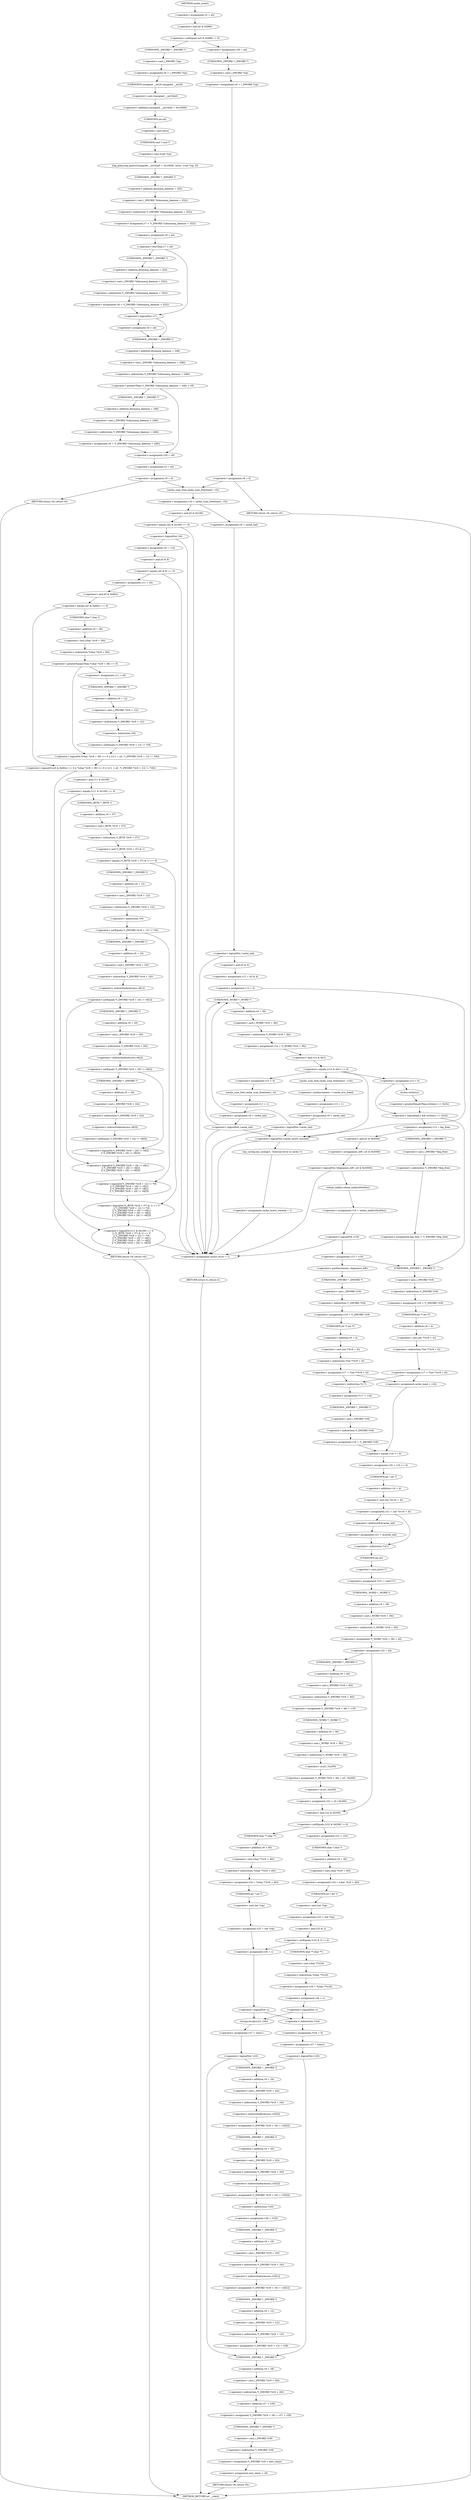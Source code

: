 digraph cache_insert {  
"1000156" [label = "(<operator>.assignment,v5 = a5)" ]
"1000160" [label = "(<operator>.notEquals,(a5 & 0x980) != 0)" ]
"1000161" [label = "(<operator>.and,a5 & 0x980)" ]
"1000166" [label = "(<operator>.assignment,v6 = (_DWORD *)cp)" ]
"1000168" [label = "(<operator>.cast,(_DWORD *)cp)" ]
"1000169" [label = "(UNKNOWN,_DWORD *,_DWORD *)" ]
"1000171" [label = "(log_query,log_query((unsigned __int16)a5 + 0x10000, (int)s, (void *)cp, 0))" ]
"1000172" [label = "(<operator>.addition,(unsigned __int16)a5 + 0x10000)" ]
"1000173" [label = "(<operator>.cast,(unsigned __int16)a5)" ]
"1000174" [label = "(UNKNOWN,unsigned __int16,unsigned __int16)" ]
"1000177" [label = "(<operator>.cast,(int)s)" ]
"1000178" [label = "(UNKNOWN,int,int)" ]
"1000180" [label = "(<operator>.cast,(void *)cp)" ]
"1000181" [label = "(UNKNOWN,void *,void *)" ]
"1000184" [label = "(<operator>.assignment,v7 = *(_DWORD *)(dnsmasq_daemon + 252))" ]
"1000186" [label = "(<operator>.indirection,*(_DWORD *)(dnsmasq_daemon + 252))" ]
"1000187" [label = "(<operator>.cast,(_DWORD *)(dnsmasq_daemon + 252))" ]
"1000188" [label = "(UNKNOWN,_DWORD *,_DWORD *)" ]
"1000189" [label = "(<operator>.addition,dnsmasq_daemon + 252)" ]
"1000192" [label = "(<operator>.assignment,v8 = a4)" ]
"1000196" [label = "(<operator>.lessThan,v7 < a4)" ]
"1000199" [label = "(<operator>.assignment,v8 = *(_DWORD *)(dnsmasq_daemon + 252))" ]
"1000201" [label = "(<operator>.indirection,*(_DWORD *)(dnsmasq_daemon + 252))" ]
"1000202" [label = "(<operator>.cast,(_DWORD *)(dnsmasq_daemon + 252))" ]
"1000203" [label = "(UNKNOWN,_DWORD *,_DWORD *)" ]
"1000204" [label = "(<operator>.addition,dnsmasq_daemon + 252)" ]
"1000208" [label = "(<operator>.logicalNot,!v7)" ]
"1000210" [label = "(<operator>.assignment,v8 = a4)" ]
"1000214" [label = "(<operator>.greaterThan,*(_DWORD *)(dnsmasq_daemon + 248) > v8)" ]
"1000215" [label = "(<operator>.indirection,*(_DWORD *)(dnsmasq_daemon + 248))" ]
"1000216" [label = "(<operator>.cast,(_DWORD *)(dnsmasq_daemon + 248))" ]
"1000217" [label = "(UNKNOWN,_DWORD *,_DWORD *)" ]
"1000218" [label = "(<operator>.addition,dnsmasq_daemon + 248)" ]
"1000222" [label = "(<operator>.assignment,v8 = *(_DWORD *)(dnsmasq_daemon + 248))" ]
"1000224" [label = "(<operator>.indirection,*(_DWORD *)(dnsmasq_daemon + 248))" ]
"1000225" [label = "(<operator>.cast,(_DWORD *)(dnsmasq_daemon + 248))" ]
"1000226" [label = "(UNKNOWN,_DWORD *,_DWORD *)" ]
"1000227" [label = "(<operator>.addition,dnsmasq_daemon + 248)" ]
"1000230" [label = "(<operator>.assignment,v29 = v8)" ]
"1000233" [label = "(<operator>.assignment,v5 = a5)" ]
"1000236" [label = "(<operator>.assignment,v9 = 0)" ]
"1000241" [label = "(RETURN,return v9;,return v9;)" ]
"1000245" [label = "(<operator>.assignment,v29 = a4)" ]
"1000248" [label = "(<operator>.assignment,v6 = (_DWORD *)cp)" ]
"1000250" [label = "(<operator>.cast,(_DWORD *)cp)" ]
"1000251" [label = "(UNKNOWN,_DWORD *,_DWORD *)" ]
"1000253" [label = "(<operator>.assignment,v9 = 0)" ]
"1000258" [label = "(RETURN,return v9;,return v9;)" ]
"1000260" [label = "(<operator>.assignment,v10 = cache_scan_free(time1, v5))" ]
"1000262" [label = "(cache_scan_free,cache_scan_free(time1, v5))" ]
"1000269" [label = "(<operator>.equals,(a5 & 0x180) == 0)" ]
"1000270" [label = "(<operator>.and,a5 & 0x180)" ]
"1000276" [label = "(<operator>.logicalNot,!v6)" ]
"1000279" [label = "(<operator>.assignment,v9 = v10)" ]
"1000283" [label = "(<operator>.equals,(a5 & 8) == 0)" ]
"1000284" [label = "(<operator>.and,a5 & 8)" ]
"1000289" [label = "(<operator>.assignment,v11 = a5)" ]
"1000293" [label = "(<operator>.logicalOr,(a5 & 0x80u) == 0 || *(char *)(v9 + 36) >= 0 || (v11 = a5, *(_DWORD *)(v9 + 12) != *v6))" ]
"1000294" [label = "(<operator>.equals,(a5 & 0x80u) == 0)" ]
"1000295" [label = "(<operator>.and,a5 & 0x80u)" ]
"1000299" [label = "(<operator>.logicalOr,*(char *)(v9 + 36) >= 0 || (v11 = a5, *(_DWORD *)(v9 + 12) != *v6))" ]
"1000300" [label = "(<operator>.greaterEqualsThan,*(char *)(v9 + 36) >= 0)" ]
"1000301" [label = "(<operator>.indirection,*(char *)(v9 + 36))" ]
"1000302" [label = "(<operator>.cast,(char *)(v9 + 36))" ]
"1000303" [label = "(UNKNOWN,char *,char *)" ]
"1000304" [label = "(<operator>.addition,v9 + 36)" ]
"1000309" [label = "(<operator>.assignment,v11 = a5)" ]
"1000312" [label = "(<operator>.notEquals,*(_DWORD *)(v9 + 12) != *v6)" ]
"1000313" [label = "(<operator>.indirection,*(_DWORD *)(v9 + 12))" ]
"1000314" [label = "(<operator>.cast,(_DWORD *)(v9 + 12))" ]
"1000315" [label = "(UNKNOWN,_DWORD *,_DWORD *)" ]
"1000316" [label = "(<operator>.addition,v9 + 12)" ]
"1000319" [label = "(<operator>.indirection,*v6)" ]
"1000323" [label = "(<operator>.logicalOr,(v11 & 0x100) == 0\n        || (*(_BYTE *)(v9 + 37) & 1) == 0\n        || *(_DWORD *)(v9 + 12) != *v6\n        || *(_DWORD *)(v9 + 16) != v6[1]\n        || *(_DWORD *)(v9 + 20) != v6[2]\n        || *(_DWORD *)(v9 + 24) != v6[3])" ]
"1000324" [label = "(<operator>.equals,(v11 & 0x100) == 0)" ]
"1000325" [label = "(<operator>.and,v11 & 0x100)" ]
"1000329" [label = "(<operator>.logicalOr,(*(_BYTE *)(v9 + 37) & 1) == 0\n        || *(_DWORD *)(v9 + 12) != *v6\n        || *(_DWORD *)(v9 + 16) != v6[1]\n        || *(_DWORD *)(v9 + 20) != v6[2]\n        || *(_DWORD *)(v9 + 24) != v6[3])" ]
"1000330" [label = "(<operator>.equals,(*(_BYTE *)(v9 + 37) & 1) == 0)" ]
"1000331" [label = "(<operator>.and,*(_BYTE *)(v9 + 37) & 1)" ]
"1000332" [label = "(<operator>.indirection,*(_BYTE *)(v9 + 37))" ]
"1000333" [label = "(<operator>.cast,(_BYTE *)(v9 + 37))" ]
"1000334" [label = "(UNKNOWN,_BYTE *,_BYTE *)" ]
"1000335" [label = "(<operator>.addition,v9 + 37)" ]
"1000340" [label = "(<operator>.logicalOr,*(_DWORD *)(v9 + 12) != *v6\n        || *(_DWORD *)(v9 + 16) != v6[1]\n        || *(_DWORD *)(v9 + 20) != v6[2]\n        || *(_DWORD *)(v9 + 24) != v6[3])" ]
"1000341" [label = "(<operator>.notEquals,*(_DWORD *)(v9 + 12) != *v6)" ]
"1000342" [label = "(<operator>.indirection,*(_DWORD *)(v9 + 12))" ]
"1000343" [label = "(<operator>.cast,(_DWORD *)(v9 + 12))" ]
"1000344" [label = "(UNKNOWN,_DWORD *,_DWORD *)" ]
"1000345" [label = "(<operator>.addition,v9 + 12)" ]
"1000348" [label = "(<operator>.indirection,*v6)" ]
"1000350" [label = "(<operator>.logicalOr,*(_DWORD *)(v9 + 16) != v6[1]\n        || *(_DWORD *)(v9 + 20) != v6[2]\n        || *(_DWORD *)(v9 + 24) != v6[3])" ]
"1000351" [label = "(<operator>.notEquals,*(_DWORD *)(v9 + 16) != v6[1])" ]
"1000352" [label = "(<operator>.indirection,*(_DWORD *)(v9 + 16))" ]
"1000353" [label = "(<operator>.cast,(_DWORD *)(v9 + 16))" ]
"1000354" [label = "(UNKNOWN,_DWORD *,_DWORD *)" ]
"1000355" [label = "(<operator>.addition,v9 + 16)" ]
"1000358" [label = "(<operator>.indirectIndexAccess,v6[1])" ]
"1000361" [label = "(<operator>.logicalOr,*(_DWORD *)(v9 + 20) != v6[2]\n        || *(_DWORD *)(v9 + 24) != v6[3])" ]
"1000362" [label = "(<operator>.notEquals,*(_DWORD *)(v9 + 20) != v6[2])" ]
"1000363" [label = "(<operator>.indirection,*(_DWORD *)(v9 + 20))" ]
"1000364" [label = "(<operator>.cast,(_DWORD *)(v9 + 20))" ]
"1000365" [label = "(UNKNOWN,_DWORD *,_DWORD *)" ]
"1000366" [label = "(<operator>.addition,v9 + 20)" ]
"1000369" [label = "(<operator>.indirectIndexAccess,v6[2])" ]
"1000372" [label = "(<operator>.notEquals,*(_DWORD *)(v9 + 24) != v6[3])" ]
"1000373" [label = "(<operator>.indirection,*(_DWORD *)(v9 + 24))" ]
"1000374" [label = "(<operator>.cast,(_DWORD *)(v9 + 24))" ]
"1000375" [label = "(UNKNOWN,_DWORD *,_DWORD *)" ]
"1000376" [label = "(<operator>.addition,v9 + 24)" ]
"1000379" [label = "(<operator>.indirectIndexAccess,v6[3])" ]
"1000384" [label = "(RETURN,return v9;,return v9;)" ]
"1000386" [label = "(<operator>.assignment,v9 = cache_tail)" ]
"1000390" [label = "(<operator>.logicalNot,!cache_tail)" ]
"1000393" [label = "(<operator>.assignment,v12 = a5 & 4)" ]
"1000395" [label = "(<operator>.and,a5 & 4)" ]
"1000398" [label = "(<operator>.assignment,v13 = 0)" ]
"1000404" [label = "(<operator>.assignment,v14 = *(_WORD *)(v9 + 36))" ]
"1000406" [label = "(<operator>.indirection,*(_WORD *)(v9 + 36))" ]
"1000407" [label = "(<operator>.cast,(_WORD *)(v9 + 36))" ]
"1000408" [label = "(UNKNOWN,_WORD *,_WORD *)" ]
"1000409" [label = "(<operator>.addition,v9 + 36)" ]
"1000413" [label = "(<operator>.equals,(v14 & 0xC) == 0)" ]
"1000414" [label = "(<operator>.and,v14 & 0xC)" ]
"1000419" [label = "(<operator>.assignment,v15 = 0)" ]
"1000423" [label = "(<operator>.logicalAnd,s && strlen(s) >= 0x32)" ]
"1000425" [label = "(<operator>.greaterEqualsThan,strlen(s) >= 0x32)" ]
"1000426" [label = "(strlen,strlen(s))" ]
"1000430" [label = "(<operator>.assignment,v15 = big_free)" ]
"1000436" [label = "(<operator>.assignment,big_free = *(_DWORD *)big_free)" ]
"1000438" [label = "(<operator>.indirection,*(_DWORD *)big_free)" ]
"1000439" [label = "(<operator>.cast,(_DWORD *)big_free)" ]
"1000440" [label = "(UNKNOWN,_DWORD *,_DWORD *)" ]
"1000445" [label = "(<operator>.logicalNot,!(bignames_left | a5 & 0x5000))" ]
"1000446" [label = "(<operator>.or,bignames_left | a5 & 0x5000)" ]
"1000448" [label = "(<operator>.and,a5 & 0x5000)" ]
"1000452" [label = "(<operator>.assignment,v19 = whine_malloc(0x404u))" ]
"1000454" [label = "(whine_malloc,whine_malloc(0x404u))" ]
"1000457" [label = "(<operator>.logicalNot,!v19)" ]
"1000460" [label = "(<operator>.assignment,v15 = v19)" ]
"1000466" [label = "(<operator>.preDecrement,--bignames_left)" ]
"1000468" [label = "(<operator>.assignment,v16 = *(_DWORD *)v9)" ]
"1000470" [label = "(<operator>.indirection,*(_DWORD *)v9)" ]
"1000471" [label = "(<operator>.cast,(_DWORD *)v9)" ]
"1000472" [label = "(UNKNOWN,_DWORD *,_DWORD *)" ]
"1000474" [label = "(<operator>.assignment,v17 = *(int **)(v9 + 4))" ]
"1000476" [label = "(<operator>.indirection,*(int **)(v9 + 4))" ]
"1000477" [label = "(<operator>.cast,(int **)(v9 + 4))" ]
"1000478" [label = "(UNKNOWN,int **,int **)" ]
"1000479" [label = "(<operator>.addition,v9 + 4)" ]
"1000486" [label = "(<operator>.assignment,v16 = *(_DWORD *)v9)" ]
"1000488" [label = "(<operator>.indirection,*(_DWORD *)v9)" ]
"1000489" [label = "(<operator>.cast,(_DWORD *)v9)" ]
"1000490" [label = "(UNKNOWN,_DWORD *,_DWORD *)" ]
"1000492" [label = "(<operator>.assignment,v17 = *(int **)(v9 + 4))" ]
"1000494" [label = "(<operator>.indirection,*(int **)(v9 + 4))" ]
"1000495" [label = "(<operator>.cast,(int **)(v9 + 4))" ]
"1000496" [label = "(UNKNOWN,int **,int **)" ]
"1000497" [label = "(<operator>.addition,v9 + 4)" ]
"1000504" [label = "(<operator>.assignment,*v17 = v16)" ]
"1000505" [label = "(<operator>.indirection,*v17)" ]
"1000508" [label = "(<operator>.assignment,v16 = *(_DWORD *)v9)" ]
"1000510" [label = "(<operator>.indirection,*(_DWORD *)v9)" ]
"1000511" [label = "(<operator>.cast,(_DWORD *)v9)" ]
"1000512" [label = "(UNKNOWN,_DWORD *,_DWORD *)" ]
"1000516" [label = "(<operator>.assignment,cache_head = v16)" ]
"1000520" [label = "(<operator>.assignment,v20 = v16 == 0)" ]
"1000522" [label = "(<operator>.equals,v16 == 0)" ]
"1000525" [label = "(<operator>.assignment,v21 = (int *)(v16 + 4))" ]
"1000527" [label = "(<operator>.cast,(int *)(v16 + 4))" ]
"1000528" [label = "(UNKNOWN,int *,int *)" ]
"1000529" [label = "(<operator>.addition,v16 + 4)" ]
"1000534" [label = "(<operator>.assignment,v21 = &cache_tail)" ]
"1000536" [label = "(<operator>.addressOf,&cache_tail)" ]
"1000538" [label = "(<operator>.assignment,*v21 = (int)v17)" ]
"1000539" [label = "(<operator>.indirection,*v21)" ]
"1000541" [label = "(<operator>.cast,(int)v17)" ]
"1000542" [label = "(UNKNOWN,int,int)" ]
"1000544" [label = "(<operator>.assignment,*(_WORD *)(v9 + 36) = a5)" ]
"1000545" [label = "(<operator>.indirection,*(_WORD *)(v9 + 36))" ]
"1000546" [label = "(<operator>.cast,(_WORD *)(v9 + 36))" ]
"1000547" [label = "(UNKNOWN,_WORD *,_WORD *)" ]
"1000548" [label = "(<operator>.addition,v9 + 36)" ]
"1000552" [label = "(<operator>.assignment,v22 = a5)" ]
"1000558" [label = "(<operator>.assignment,*(_DWORD *)(v9 + 40) = v15)" ]
"1000559" [label = "(<operator>.indirection,*(_DWORD *)(v9 + 40))" ]
"1000560" [label = "(<operator>.cast,(_DWORD *)(v9 + 40))" ]
"1000561" [label = "(UNKNOWN,_DWORD *,_DWORD *)" ]
"1000562" [label = "(<operator>.addition,v9 + 40)" ]
"1000566" [label = "(<operator>.assignment,*(_WORD *)(v9 + 36) = a5 | 0x200)" ]
"1000567" [label = "(<operator>.indirection,*(_WORD *)(v9 + 36))" ]
"1000568" [label = "(<operator>.cast,(_WORD *)(v9 + 36))" ]
"1000569" [label = "(UNKNOWN,_WORD *,_WORD *)" ]
"1000570" [label = "(<operator>.addition,v9 + 36)" ]
"1000573" [label = "(<operator>.or,a5 | 0x200)" ]
"1000576" [label = "(<operator>.assignment,v22 = a5 | 0x200)" ]
"1000578" [label = "(<operator>.or,a5 | 0x200)" ]
"1000582" [label = "(<operator>.notEquals,(v22 & 0x200) != 0)" ]
"1000583" [label = "(<operator>.and,v22 & 0x200)" ]
"1000588" [label = "(<operator>.assignment,v24 = *(char **)(v9 + 40))" ]
"1000590" [label = "(<operator>.indirection,*(char **)(v9 + 40))" ]
"1000591" [label = "(<operator>.cast,(char **)(v9 + 40))" ]
"1000592" [label = "(UNKNOWN,char **,char **)" ]
"1000593" [label = "(<operator>.addition,v9 + 40)" ]
"1000596" [label = "(<operator>.assignment,v25 = (int *)cp)" ]
"1000598" [label = "(<operator>.cast,(int *)cp)" ]
"1000599" [label = "(UNKNOWN,int *,int *)" ]
"1000603" [label = "(<operator>.assignment,v23 = v22)" ]
"1000606" [label = "(<operator>.assignment,v24 = (char *)(v9 + 40))" ]
"1000608" [label = "(<operator>.cast,(char *)(v9 + 40))" ]
"1000609" [label = "(UNKNOWN,char *,char *)" ]
"1000610" [label = "(<operator>.addition,v9 + 40)" ]
"1000613" [label = "(<operator>.assignment,v25 = (int *)cp)" ]
"1000615" [label = "(<operator>.cast,(int *)cp)" ]
"1000616" [label = "(UNKNOWN,int *,int *)" ]
"1000619" [label = "(<operator>.notEquals,(v23 & 2) != 0)" ]
"1000620" [label = "(<operator>.and,v23 & 2)" ]
"1000625" [label = "(<operator>.assignment,v24 = *(char **)v24)" ]
"1000627" [label = "(<operator>.indirection,*(char **)v24)" ]
"1000628" [label = "(<operator>.cast,(char **)v24)" ]
"1000629" [label = "(UNKNOWN,char **,char **)" ]
"1000631" [label = "(<operator>.assignment,v26 = s)" ]
"1000635" [label = "(<operator>.logicalNot,!s)" ]
"1000639" [label = "(<operator>.assignment,*v24 = 0)" ]
"1000640" [label = "(<operator>.indirection,*v24)" ]
"1000643" [label = "(<operator>.assignment,v27 = time1)" ]
"1000647" [label = "(<operator>.logicalNot,!v25)" ]
"1000651" [label = "(<operator>.assignment,*(_DWORD *)(v9 + 28) = v27 + v29)" ]
"1000652" [label = "(<operator>.indirection,*(_DWORD *)(v9 + 28))" ]
"1000653" [label = "(<operator>.cast,(_DWORD *)(v9 + 28))" ]
"1000654" [label = "(UNKNOWN,_DWORD *,_DWORD *)" ]
"1000655" [label = "(<operator>.addition,v9 + 28)" ]
"1000658" [label = "(<operator>.addition,v27 + v29)" ]
"1000661" [label = "(<operator>.assignment,*(_DWORD *)v9 = new_chain)" ]
"1000662" [label = "(<operator>.indirection,*(_DWORD *)v9)" ]
"1000663" [label = "(<operator>.cast,(_DWORD *)v9)" ]
"1000664" [label = "(UNKNOWN,_DWORD *,_DWORD *)" ]
"1000667" [label = "(<operator>.assignment,new_chain = v9)" ]
"1000670" [label = "(RETURN,return v9;,return v9;)" ]
"1000673" [label = "(<operator>.assignment,*(_DWORD *)(v9 + 24) = v25[3])" ]
"1000674" [label = "(<operator>.indirection,*(_DWORD *)(v9 + 24))" ]
"1000675" [label = "(<operator>.cast,(_DWORD *)(v9 + 24))" ]
"1000676" [label = "(UNKNOWN,_DWORD *,_DWORD *)" ]
"1000677" [label = "(<operator>.addition,v9 + 24)" ]
"1000680" [label = "(<operator>.indirectIndexAccess,v25[3])" ]
"1000683" [label = "(<operator>.assignment,*(_DWORD *)(v9 + 20) = v25[2])" ]
"1000684" [label = "(<operator>.indirection,*(_DWORD *)(v9 + 20))" ]
"1000685" [label = "(<operator>.cast,(_DWORD *)(v9 + 20))" ]
"1000686" [label = "(UNKNOWN,_DWORD *,_DWORD *)" ]
"1000687" [label = "(<operator>.addition,v9 + 20)" ]
"1000690" [label = "(<operator>.indirectIndexAccess,v25[2])" ]
"1000693" [label = "(<operator>.assignment,v28 = *v25)" ]
"1000695" [label = "(<operator>.indirection,*v25)" ]
"1000697" [label = "(<operator>.assignment,*(_DWORD *)(v9 + 16) = v25[1])" ]
"1000698" [label = "(<operator>.indirection,*(_DWORD *)(v9 + 16))" ]
"1000699" [label = "(<operator>.cast,(_DWORD *)(v9 + 16))" ]
"1000700" [label = "(UNKNOWN,_DWORD *,_DWORD *)" ]
"1000701" [label = "(<operator>.addition,v9 + 16)" ]
"1000704" [label = "(<operator>.indirectIndexAccess,v25[1])" ]
"1000707" [label = "(<operator>.assignment,*(_DWORD *)(v9 + 12) = v28)" ]
"1000708" [label = "(<operator>.indirection,*(_DWORD *)(v9 + 12))" ]
"1000709" [label = "(<operator>.cast,(_DWORD *)(v9 + 12))" ]
"1000710" [label = "(UNKNOWN,_DWORD *,_DWORD *)" ]
"1000711" [label = "(<operator>.addition,v9 + 12)" ]
"1000717" [label = "(strcpy,strcpy(v24, v26))" ]
"1000720" [label = "(<operator>.assignment,v27 = time1)" ]
"1000724" [label = "(<operator>.logicalNot,!v25)" ]
"1000728" [label = "(<operator>.assignment,v26 = s)" ]
"1000732" [label = "(<operator>.logicalNot,!s)" ]
"1000742" [label = "(cache_scan_free,cache_scan_free(time1, v14))" ]
"1000745" [label = "(<operator>.preIncrement,++cache_live_freed)" ]
"1000747" [label = "(<operator>.assignment,v13 = 1)" ]
"1000750" [label = "(<operator>.assignment,v9 = cache_tail)" ]
"1000754" [label = "(<operator>.logicalNot,!cache_tail)" ]
"1000759" [label = "(<operator>.assignment,v13 = 0)" ]
"1000762" [label = "(cache_scan_free,cache_scan_free(time1, 0))" ]
"1000765" [label = "(<operator>.assignment,v12 = 1)" ]
"1000768" [label = "(<operator>.assignment,v9 = cache_tail)" ]
"1000772" [label = "(<operator>.logicalNot,!cache_tail)" ]
"1000776" [label = "(<operator>.logicalNot,!cache_insert_warned)" ]
"1000779" [label = "(my_syslog,my_syslog(3, \"Internal error in cache.\"))" ]
"1000782" [label = "(<operator>.assignment,cache_insert_warned = 1)" ]
"1000786" [label = "(<operator>.assignment,insert_error = 1)" ]
"1000789" [label = "(RETURN,return 0;,return 0;)" ]
"1000125" [label = "(METHOD,cache_insert)" ]
"1000791" [label = "(METHOD_RETURN,int __cdecl)" ]
  "1000156" -> "1000161" 
  "1000160" -> "1000169" 
  "1000160" -> "1000245" 
  "1000161" -> "1000160" 
  "1000166" -> "1000174" 
  "1000168" -> "1000166" 
  "1000169" -> "1000168" 
  "1000171" -> "1000188" 
  "1000172" -> "1000178" 
  "1000173" -> "1000172" 
  "1000174" -> "1000173" 
  "1000177" -> "1000181" 
  "1000178" -> "1000177" 
  "1000180" -> "1000171" 
  "1000181" -> "1000180" 
  "1000184" -> "1000192" 
  "1000186" -> "1000184" 
  "1000187" -> "1000186" 
  "1000188" -> "1000189" 
  "1000189" -> "1000187" 
  "1000192" -> "1000196" 
  "1000196" -> "1000203" 
  "1000196" -> "1000208" 
  "1000199" -> "1000208" 
  "1000201" -> "1000199" 
  "1000202" -> "1000201" 
  "1000203" -> "1000204" 
  "1000204" -> "1000202" 
  "1000208" -> "1000217" 
  "1000208" -> "1000210" 
  "1000210" -> "1000217" 
  "1000214" -> "1000226" 
  "1000214" -> "1000230" 
  "1000215" -> "1000214" 
  "1000216" -> "1000215" 
  "1000217" -> "1000218" 
  "1000218" -> "1000216" 
  "1000222" -> "1000230" 
  "1000224" -> "1000222" 
  "1000225" -> "1000224" 
  "1000226" -> "1000227" 
  "1000227" -> "1000225" 
  "1000230" -> "1000233" 
  "1000233" -> "1000236" 
  "1000236" -> "1000241" 
  "1000236" -> "1000262" 
  "1000241" -> "1000791" 
  "1000245" -> "1000251" 
  "1000248" -> "1000253" 
  "1000250" -> "1000248" 
  "1000251" -> "1000250" 
  "1000253" -> "1000258" 
  "1000253" -> "1000262" 
  "1000258" -> "1000791" 
  "1000260" -> "1000270" 
  "1000260" -> "1000386" 
  "1000262" -> "1000260" 
  "1000269" -> "1000786" 
  "1000269" -> "1000276" 
  "1000270" -> "1000269" 
  "1000276" -> "1000786" 
  "1000276" -> "1000279" 
  "1000279" -> "1000284" 
  "1000283" -> "1000786" 
  "1000283" -> "1000289" 
  "1000284" -> "1000283" 
  "1000289" -> "1000295" 
  "1000293" -> "1000325" 
  "1000293" -> "1000384" 
  "1000294" -> "1000303" 
  "1000294" -> "1000293" 
  "1000295" -> "1000294" 
  "1000299" -> "1000293" 
  "1000300" -> "1000299" 
  "1000300" -> "1000309" 
  "1000301" -> "1000300" 
  "1000302" -> "1000301" 
  "1000303" -> "1000304" 
  "1000304" -> "1000302" 
  "1000309" -> "1000315" 
  "1000312" -> "1000299" 
  "1000313" -> "1000319" 
  "1000314" -> "1000313" 
  "1000315" -> "1000316" 
  "1000316" -> "1000314" 
  "1000319" -> "1000312" 
  "1000323" -> "1000786" 
  "1000323" -> "1000384" 
  "1000324" -> "1000334" 
  "1000324" -> "1000323" 
  "1000325" -> "1000324" 
  "1000329" -> "1000323" 
  "1000330" -> "1000344" 
  "1000330" -> "1000329" 
  "1000331" -> "1000330" 
  "1000332" -> "1000331" 
  "1000333" -> "1000332" 
  "1000334" -> "1000335" 
  "1000335" -> "1000333" 
  "1000340" -> "1000329" 
  "1000341" -> "1000354" 
  "1000341" -> "1000340" 
  "1000342" -> "1000348" 
  "1000343" -> "1000342" 
  "1000344" -> "1000345" 
  "1000345" -> "1000343" 
  "1000348" -> "1000341" 
  "1000350" -> "1000340" 
  "1000351" -> "1000365" 
  "1000351" -> "1000350" 
  "1000352" -> "1000358" 
  "1000353" -> "1000352" 
  "1000354" -> "1000355" 
  "1000355" -> "1000353" 
  "1000358" -> "1000351" 
  "1000361" -> "1000350" 
  "1000362" -> "1000375" 
  "1000362" -> "1000361" 
  "1000363" -> "1000369" 
  "1000364" -> "1000363" 
  "1000365" -> "1000366" 
  "1000366" -> "1000364" 
  "1000369" -> "1000362" 
  "1000372" -> "1000361" 
  "1000373" -> "1000379" 
  "1000374" -> "1000373" 
  "1000375" -> "1000376" 
  "1000376" -> "1000374" 
  "1000379" -> "1000372" 
  "1000384" -> "1000791" 
  "1000386" -> "1000390" 
  "1000390" -> "1000786" 
  "1000390" -> "1000395" 
  "1000393" -> "1000398" 
  "1000395" -> "1000393" 
  "1000398" -> "1000408" 
  "1000398" -> "1000776" 
  "1000404" -> "1000414" 
  "1000406" -> "1000404" 
  "1000407" -> "1000406" 
  "1000408" -> "1000409" 
  "1000409" -> "1000407" 
  "1000413" -> "1000419" 
  "1000413" -> "1000776" 
  "1000413" -> "1000742" 
  "1000413" -> "1000759" 
  "1000414" -> "1000413" 
  "1000419" -> "1000423" 
  "1000419" -> "1000426" 
  "1000423" -> "1000430" 
  "1000423" -> "1000490" 
  "1000425" -> "1000423" 
  "1000426" -> "1000425" 
  "1000430" -> "1000440" 
  "1000430" -> "1000448" 
  "1000436" -> "1000490" 
  "1000438" -> "1000436" 
  "1000439" -> "1000438" 
  "1000440" -> "1000439" 
  "1000445" -> "1000786" 
  "1000445" -> "1000454" 
  "1000446" -> "1000445" 
  "1000448" -> "1000446" 
  "1000452" -> "1000457" 
  "1000454" -> "1000452" 
  "1000457" -> "1000786" 
  "1000457" -> "1000460" 
  "1000460" -> "1000466" 
  "1000460" -> "1000490" 
  "1000466" -> "1000472" 
  "1000468" -> "1000478" 
  "1000470" -> "1000468" 
  "1000471" -> "1000470" 
  "1000472" -> "1000471" 
  "1000474" -> "1000505" 
  "1000474" -> "1000516" 
  "1000476" -> "1000474" 
  "1000477" -> "1000476" 
  "1000478" -> "1000479" 
  "1000479" -> "1000477" 
  "1000486" -> "1000496" 
  "1000488" -> "1000486" 
  "1000489" -> "1000488" 
  "1000490" -> "1000489" 
  "1000492" -> "1000505" 
  "1000492" -> "1000516" 
  "1000494" -> "1000492" 
  "1000495" -> "1000494" 
  "1000496" -> "1000497" 
  "1000497" -> "1000495" 
  "1000504" -> "1000512" 
  "1000505" -> "1000504" 
  "1000508" -> "1000522" 
  "1000510" -> "1000508" 
  "1000511" -> "1000510" 
  "1000512" -> "1000511" 
  "1000516" -> "1000522" 
  "1000520" -> "1000528" 
  "1000522" -> "1000520" 
  "1000525" -> "1000536" 
  "1000525" -> "1000539" 
  "1000527" -> "1000525" 
  "1000528" -> "1000529" 
  "1000529" -> "1000527" 
  "1000534" -> "1000539" 
  "1000536" -> "1000534" 
  "1000538" -> "1000547" 
  "1000539" -> "1000542" 
  "1000541" -> "1000538" 
  "1000542" -> "1000541" 
  "1000544" -> "1000552" 
  "1000545" -> "1000544" 
  "1000546" -> "1000545" 
  "1000547" -> "1000548" 
  "1000548" -> "1000546" 
  "1000552" -> "1000561" 
  "1000552" -> "1000583" 
  "1000558" -> "1000569" 
  "1000559" -> "1000558" 
  "1000560" -> "1000559" 
  "1000561" -> "1000562" 
  "1000562" -> "1000560" 
  "1000566" -> "1000578" 
  "1000567" -> "1000573" 
  "1000568" -> "1000567" 
  "1000569" -> "1000570" 
  "1000570" -> "1000568" 
  "1000573" -> "1000566" 
  "1000576" -> "1000583" 
  "1000578" -> "1000576" 
  "1000582" -> "1000592" 
  "1000582" -> "1000603" 
  "1000583" -> "1000582" 
  "1000588" -> "1000599" 
  "1000590" -> "1000588" 
  "1000591" -> "1000590" 
  "1000592" -> "1000593" 
  "1000593" -> "1000591" 
  "1000596" -> "1000728" 
  "1000598" -> "1000596" 
  "1000599" -> "1000598" 
  "1000603" -> "1000609" 
  "1000606" -> "1000616" 
  "1000608" -> "1000606" 
  "1000609" -> "1000610" 
  "1000610" -> "1000608" 
  "1000613" -> "1000620" 
  "1000615" -> "1000613" 
  "1000616" -> "1000615" 
  "1000619" -> "1000629" 
  "1000619" -> "1000728" 
  "1000620" -> "1000619" 
  "1000625" -> "1000631" 
  "1000627" -> "1000625" 
  "1000628" -> "1000627" 
  "1000629" -> "1000628" 
  "1000631" -> "1000635" 
  "1000635" -> "1000640" 
  "1000635" -> "1000717" 
  "1000639" -> "1000643" 
  "1000640" -> "1000639" 
  "1000643" -> "1000647" 
  "1000647" -> "1000654" 
  "1000647" -> "1000676" 
  "1000651" -> "1000664" 
  "1000652" -> "1000658" 
  "1000653" -> "1000652" 
  "1000654" -> "1000655" 
  "1000655" -> "1000653" 
  "1000658" -> "1000651" 
  "1000661" -> "1000667" 
  "1000662" -> "1000661" 
  "1000663" -> "1000662" 
  "1000664" -> "1000663" 
  "1000667" -> "1000670" 
  "1000670" -> "1000791" 
  "1000673" -> "1000686" 
  "1000674" -> "1000680" 
  "1000675" -> "1000674" 
  "1000676" -> "1000677" 
  "1000677" -> "1000675" 
  "1000680" -> "1000673" 
  "1000683" -> "1000695" 
  "1000684" -> "1000690" 
  "1000685" -> "1000684" 
  "1000686" -> "1000687" 
  "1000687" -> "1000685" 
  "1000690" -> "1000683" 
  "1000693" -> "1000700" 
  "1000695" -> "1000693" 
  "1000697" -> "1000710" 
  "1000698" -> "1000704" 
  "1000699" -> "1000698" 
  "1000700" -> "1000701" 
  "1000701" -> "1000699" 
  "1000704" -> "1000697" 
  "1000707" -> "1000654" 
  "1000708" -> "1000707" 
  "1000709" -> "1000708" 
  "1000710" -> "1000711" 
  "1000711" -> "1000709" 
  "1000717" -> "1000720" 
  "1000720" -> "1000724" 
  "1000724" -> "1000654" 
  "1000724" -> "1000676" 
  "1000728" -> "1000732" 
  "1000732" -> "1000640" 
  "1000732" -> "1000717" 
  "1000742" -> "1000745" 
  "1000745" -> "1000747" 
  "1000747" -> "1000750" 
  "1000750" -> "1000754" 
  "1000754" -> "1000408" 
  "1000754" -> "1000776" 
  "1000754" -> "1000786" 
  "1000759" -> "1000762" 
  "1000762" -> "1000765" 
  "1000765" -> "1000768" 
  "1000768" -> "1000772" 
  "1000772" -> "1000408" 
  "1000772" -> "1000776" 
  "1000772" -> "1000786" 
  "1000776" -> "1000779" 
  "1000776" -> "1000786" 
  "1000779" -> "1000782" 
  "1000782" -> "1000786" 
  "1000786" -> "1000789" 
  "1000789" -> "1000791" 
  "1000125" -> "1000156" 
}
